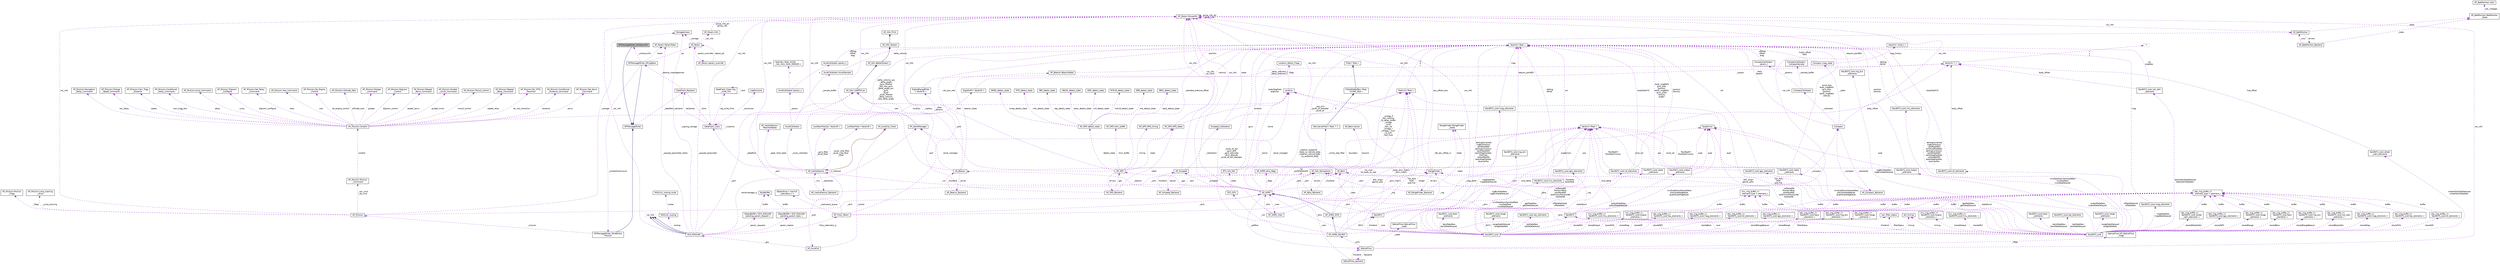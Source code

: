 digraph "DFMessageWriter_WriteSysInfo"
{
 // INTERACTIVE_SVG=YES
  edge [fontname="Helvetica",fontsize="10",labelfontname="Helvetica",labelfontsize="10"];
  node [fontname="Helvetica",fontsize="10",shape=record];
  Node1 [label="DFMessageWriter_WriteSysInfo",height=0.2,width=0.4,color="black", fillcolor="grey75", style="filled", fontcolor="black"];
  Node2 -> Node1 [dir="back",color="midnightblue",fontsize="10",style="solid",fontname="Helvetica"];
  Node2 [label="DFMessageWriter",height=0.2,width=0.4,color="black", fillcolor="white", style="filled",URL="$classDFMessageWriter.html"];
  Node3 -> Node2 [dir="back",color="darkorchid3",fontsize="10",style="dashed",label=" _dataflash_backend" ,fontname="Helvetica"];
  Node3 [label="DataFlash_Backend",height=0.2,width=0.4,color="black", fillcolor="white", style="filled",URL="$classDataFlash__Backend.html"];
  Node4 -> Node3 [dir="back",color="darkorchid3",fontsize="10",style="dashed",label=" _front" ,fontname="Helvetica"];
  Node4 [label="DataFlash_Class",height=0.2,width=0.4,color="black", fillcolor="white", style="filled",URL="$classDataFlash__Class.html"];
  Node5 -> Node4 [dir="back",color="darkorchid3",fontsize="10",style="dashed",label=" log_write_fmts" ,fontname="Helvetica"];
  Node5 [label="DataFlash_Class::log\l_write_fmt",height=0.2,width=0.4,color="black", fillcolor="white", style="filled",URL="$structDataFlash__Class_1_1log__write__fmt.html"];
  Node5 -> Node5 [dir="back",color="darkorchid3",fontsize="10",style="dashed",label=" next" ,fontname="Helvetica"];
  Node6 -> Node4 [dir="back",color="darkorchid3",fontsize="10",style="dashed",label=" _structures" ,fontname="Helvetica"];
  Node6 [label="LogStructure",height=0.2,width=0.4,color="black", fillcolor="white", style="filled",URL="$structLogStructure.html"];
  Node4 -> Node4 [dir="back",color="darkorchid3",fontsize="10",style="dashed",label=" _instance" ,fontname="Helvetica"];
  Node3 -> Node4 [dir="back",color="darkorchid3",fontsize="10",style="dashed",label=" backends" ,fontname="Helvetica"];
  Node7 -> Node4 [dir="back",color="darkorchid3",fontsize="10",style="dashed",label=" var_info" ,fontname="Helvetica"];
  Node7 [label="AP_Param::GroupInfo",height=0.2,width=0.4,color="black", fillcolor="white", style="filled",URL="$structAP__Param_1_1GroupInfo.html"];
  Node7 -> Node7 [dir="back",color="darkorchid3",fontsize="10",style="dashed",label=" group_info_ptr\ngroup_info" ,fontname="Helvetica"];
  Node8 -> Node3 [dir="back",color="darkorchid3",fontsize="10",style="dashed",label=" _startup_messagewriter" ,fontname="Helvetica"];
  Node8 [label="DFMessageWriter_DFLogStart",height=0.2,width=0.4,color="black", fillcolor="white", style="filled",URL="$classDFMessageWriter__DFLogStart.html"];
  Node2 -> Node8 [dir="back",color="midnightblue",fontsize="10",style="solid",fontname="Helvetica"];
  Node9 -> Node8 [dir="back",color="darkorchid3",fontsize="10",style="dashed",label=" _writeentiremission" ,fontname="Helvetica"];
  Node9 [label="DFMessageWriter_WriteEntire\lMission",height=0.2,width=0.4,color="black", fillcolor="white", style="filled",URL="$classDFMessageWriter__WriteEntireMission.html"];
  Node2 -> Node9 [dir="back",color="midnightblue",fontsize="10",style="solid",fontname="Helvetica"];
  Node10 -> Node9 [dir="back",color="darkorchid3",fontsize="10",style="dashed",label=" _mission" ,fontname="Helvetica"];
  Node10 [label="AP_Mission",height=0.2,width=0.4,color="black", fillcolor="white", style="filled",URL="$classAP__Mission.html",tooltip="Object managing Mission. "];
  Node11 -> Node10 [dir="back",color="darkorchid3",fontsize="10",style="dashed",label=" _storage" ,fontname="Helvetica"];
  Node11 [label="StorageAccess",height=0.2,width=0.4,color="black", fillcolor="white", style="filled",URL="$classStorageAccess.html"];
  Node12 -> Node10 [dir="back",color="darkorchid3",fontsize="10",style="dashed",label=" _nav_cmd\n_do_cmd" ,fontname="Helvetica"];
  Node12 [label="AP_Mission::Mission\l_Command",height=0.2,width=0.4,color="black", fillcolor="white", style="filled",URL="$structAP__Mission_1_1Mission__Command.html"];
  Node13 -> Node12 [dir="back",color="darkorchid3",fontsize="10",style="dashed",label=" content" ,fontname="Helvetica"];
  Node13 [label="AP_Mission::Content",height=0.2,width=0.4,color="black", fillcolor="white", style="filled",URL="$unionAP__Mission_1_1Content.html"];
  Node14 -> Node13 [dir="back",color="darkorchid3",fontsize="10",style="dashed",label=" guided_limits" ,fontname="Helvetica"];
  Node14 [label="AP_Mission::Guided\l_Limits_Command",height=0.2,width=0.4,color="black", fillcolor="white", style="filled",URL="$structAP__Mission_1_1Guided__Limits__Command.html"];
  Node15 -> Node13 [dir="back",color="darkorchid3",fontsize="10",style="dashed",label=" mount_control" ,fontname="Helvetica"];
  Node15 [label="AP_Mission::Mount_Control",height=0.2,width=0.4,color="black", fillcolor="white", style="filled",URL="$structAP__Mission_1_1Mount__Control.html"];
  Node16 -> Node13 [dir="back",color="darkorchid3",fontsize="10",style="dashed",label=" repeat_relay" ,fontname="Helvetica"];
  Node16 [label="AP_Mission::Repeat\l_Relay_Command",height=0.2,width=0.4,color="black", fillcolor="white", style="filled",URL="$structAP__Mission_1_1Repeat__Relay__Command.html"];
  Node17 -> Node13 [dir="back",color="darkorchid3",fontsize="10",style="dashed",label=" do_vtol_transition" ,fontname="Helvetica"];
  Node17 [label="AP_Mission::Do_VTOL\l_Transition",height=0.2,width=0.4,color="black", fillcolor="white", style="filled",URL="$structAP__Mission_1_1Do__VTOL__Transition.html"];
  Node18 -> Node13 [dir="back",color="darkorchid3",fontsize="10",style="dashed",label=" distance" ,fontname="Helvetica"];
  Node18 [label="AP_Mission::Conditional\l_Distance_Command",height=0.2,width=0.4,color="black", fillcolor="white", style="filled",URL="$structAP__Mission_1_1Conditional__Distance__Command.html"];
  Node19 -> Node13 [dir="back",color="darkorchid3",fontsize="10",style="dashed",label=" servo" ,fontname="Helvetica"];
  Node19 [label="AP_Mission::Set_Servo\l_Command",height=0.2,width=0.4,color="black", fillcolor="white", style="filled",URL="$structAP__Mission_1_1Set__Servo__Command.html"];
  Node20 -> Node13 [dir="back",color="darkorchid3",fontsize="10",style="dashed",label=" nav_delay" ,fontname="Helvetica"];
  Node20 [label="AP_Mission::Navigation\l_Delay_Command",height=0.2,width=0.4,color="black", fillcolor="white", style="filled",URL="$structAP__Mission_1_1Navigation__Delay__Command.html"];
  Node21 -> Node13 [dir="back",color="darkorchid3",fontsize="10",style="dashed",label=" speed" ,fontname="Helvetica"];
  Node21 [label="AP_Mission::Change\l_Speed_Command",height=0.2,width=0.4,color="black", fillcolor="white", style="filled",URL="$structAP__Mission_1_1Change__Speed__Command.html"];
  Node22 -> Node13 [dir="back",color="darkorchid3",fontsize="10",style="dashed",label=" cam_trigg_dist" ,fontname="Helvetica"];
  Node22 [label="AP_Mission::Cam_Trigg\l_Distance",height=0.2,width=0.4,color="black", fillcolor="white", style="filled",URL="$structAP__Mission_1_1Cam__Trigg__Distance.html"];
  Node23 -> Node13 [dir="back",color="darkorchid3",fontsize="10",style="dashed",label=" delay" ,fontname="Helvetica"];
  Node23 [label="AP_Mission::Conditional\l_Delay_Command",height=0.2,width=0.4,color="black", fillcolor="white", style="filled",URL="$structAP__Mission_1_1Conditional__Delay__Command.html"];
  Node24 -> Node13 [dir="back",color="darkorchid3",fontsize="10",style="dashed",label=" jump" ,fontname="Helvetica"];
  Node24 [label="AP_Mission::Jump_Command",height=0.2,width=0.4,color="black", fillcolor="white", style="filled",URL="$structAP__Mission_1_1Jump__Command.html"];
  Node25 -> Node13 [dir="back",color="darkorchid3",fontsize="10",style="dashed",label=" location" ,fontname="Helvetica"];
  Node25 [label="Location",height=0.2,width=0.4,color="black", fillcolor="white", style="filled",URL="$structLocation.html"];
  Node26 -> Node25 [dir="back",color="darkorchid3",fontsize="10",style="dashed",label=" flags" ,fontname="Helvetica"];
  Node26 [label="Location_Option_Flags",height=0.2,width=0.4,color="black", fillcolor="white", style="filled",URL="$structLocation__Option__Flags.html"];
  Node27 -> Node13 [dir="back",color="darkorchid3",fontsize="10",style="dashed",label=" digicam_configure" ,fontname="Helvetica"];
  Node27 [label="AP_Mission::Digicam\l_Configure",height=0.2,width=0.4,color="black", fillcolor="white", style="filled",URL="$structAP__Mission_1_1Digicam__Configure.html"];
  Node28 -> Node13 [dir="back",color="darkorchid3",fontsize="10",style="dashed",label=" relay" ,fontname="Helvetica"];
  Node28 [label="AP_Mission::Set_Relay\l_Command",height=0.2,width=0.4,color="black", fillcolor="white", style="filled",URL="$structAP__Mission_1_1Set__Relay__Command.html"];
  Node29 -> Node13 [dir="back",color="darkorchid3",fontsize="10",style="dashed",label=" yaw" ,fontname="Helvetica"];
  Node29 [label="AP_Mission::Yaw_Command",height=0.2,width=0.4,color="black", fillcolor="white", style="filled",URL="$structAP__Mission_1_1Yaw__Command.html"];
  Node30 -> Node13 [dir="back",color="darkorchid3",fontsize="10",style="dashed",label=" do_engine_control" ,fontname="Helvetica"];
  Node30 [label="AP_Mission::Do_Engine\l_Control",height=0.2,width=0.4,color="black", fillcolor="white", style="filled",URL="$structAP__Mission_1_1Do__Engine__Control.html"];
  Node31 -> Node13 [dir="back",color="darkorchid3",fontsize="10",style="dashed",label=" altitude_wait" ,fontname="Helvetica"];
  Node31 [label="AP_Mission::Altitude_Wait",height=0.2,width=0.4,color="black", fillcolor="white", style="filled",URL="$structAP__Mission_1_1Altitude__Wait.html"];
  Node32 -> Node13 [dir="back",color="darkorchid3",fontsize="10",style="dashed",label=" gripper" ,fontname="Helvetica"];
  Node32 [label="AP_Mission::Gripper\l_Command",height=0.2,width=0.4,color="black", fillcolor="white", style="filled",URL="$structAP__Mission_1_1Gripper__Command.html"];
  Node33 -> Node13 [dir="back",color="darkorchid3",fontsize="10",style="dashed",label=" digicam_control" ,fontname="Helvetica"];
  Node33 [label="AP_Mission::Digicam\l_Control",height=0.2,width=0.4,color="black", fillcolor="white", style="filled",URL="$structAP__Mission_1_1Digicam__Control.html"];
  Node34 -> Node13 [dir="back",color="darkorchid3",fontsize="10",style="dashed",label=" repeat_servo" ,fontname="Helvetica"];
  Node34 [label="AP_Mission::Repeat\l_Servo_Command",height=0.2,width=0.4,color="black", fillcolor="white", style="filled",URL="$structAP__Mission_1_1Repeat__Servo__Command.html"];
  Node7 -> Node10 [dir="back",color="darkorchid3",fontsize="10",style="dashed",label=" var_info" ,fontname="Helvetica"];
  Node35 -> Node10 [dir="back",color="darkorchid3",fontsize="10",style="dashed",label=" _flags" ,fontname="Helvetica"];
  Node35 [label="AP_Mission::Mission\l_Flags",height=0.2,width=0.4,color="black", fillcolor="white", style="filled",URL="$structAP__Mission_1_1Mission__Flags.html"];
  Node36 -> Node10 [dir="back",color="darkorchid3",fontsize="10",style="dashed",label=" _ahrs" ,fontname="Helvetica"];
  Node36 [label="AP_AHRS",height=0.2,width=0.4,color="black", fillcolor="white", style="filled",URL="$classAP__AHRS.html"];
  Node37 -> Node36 [dir="back",color="darkorchid3",fontsize="10",style="dashed",label=" _rotation_autopilot\l_body_to_vehicle_body\n_rotation_vehicle_body\l_to_autopilot_body" ,fontname="Helvetica"];
  Node37 [label="Matrix3\< float \>",height=0.2,width=0.4,color="black", fillcolor="white", style="filled",URL="$classMatrix3.html"];
  Node38 -> Node37 [dir="back",color="darkorchid3",fontsize="10",style="dashed",label=" a\nb\nc" ,fontname="Helvetica"];
  Node38 [label="Vector3\< float \>",height=0.2,width=0.4,color="black", fillcolor="white", style="filled",URL="$classVector3.html"];
  Node39 -> Node36 [dir="back",color="darkorchid3",fontsize="10",style="dashed",label=" _flags" ,fontname="Helvetica"];
  Node39 [label="AP_AHRS::ahrs_flags",height=0.2,width=0.4,color="black", fillcolor="white", style="filled",URL="$structAP__AHRS_1_1ahrs__flags.html"];
  Node40 -> Node36 [dir="back",color="darkorchid3",fontsize="10",style="dashed",label=" _baro" ,fontname="Helvetica"];
  Node40 [label="AP_Baro",height=0.2,width=0.4,color="black", fillcolor="white", style="filled",URL="$classAP__Baro.html"];
  Node41 -> Node40 [dir="back",color="darkorchid3",fontsize="10",style="dashed",label=" sensors" ,fontname="Helvetica"];
  Node41 [label="AP_Baro::sensor",height=0.2,width=0.4,color="black", fillcolor="white", style="filled",URL="$structAP__Baro_1_1sensor.html"];
  Node42 -> Node40 [dir="back",color="darkorchid3",fontsize="10",style="dashed",label=" _climb_rate_filter" ,fontname="Helvetica"];
  Node42 [label="DerivativeFilter\< float, 7 \>",height=0.2,width=0.4,color="black", fillcolor="white", style="filled",URL="$classDerivativeFilter.html"];
  Node43 -> Node42 [dir="back",color="midnightblue",fontsize="10",style="solid",fontname="Helvetica"];
  Node43 [label="FilterWithBuffer\< float,\l FILTER_SIZE \>",height=0.2,width=0.4,color="black", fillcolor="white", style="filled",URL="$classFilterWithBuffer.html"];
  Node44 -> Node43 [dir="back",color="midnightblue",fontsize="10",style="solid",fontname="Helvetica"];
  Node44 [label="Filter\< float \>",height=0.2,width=0.4,color="black", fillcolor="white", style="filled",URL="$classFilter.html"];
  Node7 -> Node40 [dir="back",color="darkorchid3",fontsize="10",style="dashed",label=" var_info" ,fontname="Helvetica"];
  Node45 -> Node40 [dir="back",color="darkorchid3",fontsize="10",style="dashed",label=" drivers" ,fontname="Helvetica"];
  Node45 [label="AP_Baro_Backend",height=0.2,width=0.4,color="black", fillcolor="white", style="filled",URL="$classAP__Baro__Backend.html"];
  Node40 -> Node45 [dir="back",color="darkorchid3",fontsize="10",style="dashed",label=" _frontend" ,fontname="Helvetica"];
  Node46 -> Node45 [dir="back",color="darkorchid3",fontsize="10",style="dashed",label=" _sem" ,fontname="Helvetica"];
  Node46 [label="AP_HAL::Semaphore",height=0.2,width=0.4,color="black", fillcolor="white", style="filled",URL="$classAP__HAL_1_1Semaphore.html"];
  Node47 -> Node36 [dir="back",color="darkorchid3",fontsize="10",style="dashed",label=" _optflow" ,fontname="Helvetica"];
  Node47 [label="OpticalFlow",height=0.2,width=0.4,color="black", fillcolor="white", style="filled",URL="$classOpticalFlow.html"];
  Node48 -> Node47 [dir="back",color="darkorchid3",fontsize="10",style="dashed",label=" _ahrs" ,fontname="Helvetica"];
  Node48 [label="AP_AHRS_NavEKF",height=0.2,width=0.4,color="black", fillcolor="white", style="filled",URL="$classAP__AHRS__NavEKF.html"];
  Node49 -> Node48 [dir="back",color="midnightblue",fontsize="10",style="solid",fontname="Helvetica"];
  Node49 [label="AP_AHRS_DCM",height=0.2,width=0.4,color="black", fillcolor="white", style="filled",URL="$classAP__AHRS__DCM.html"];
  Node36 -> Node49 [dir="back",color="midnightblue",fontsize="10",style="solid",fontname="Helvetica"];
  Node37 -> Node49 [dir="back",color="darkorchid3",fontsize="10",style="dashed",label=" _body_dcm_matrix\n_dcm_matrix" ,fontname="Helvetica"];
  Node38 -> Node49 [dir="back",color="darkorchid3",fontsize="10",style="dashed",label=" _omega_P\n_last_velocity\n_ra_delay_buffer\n_omega\n_wind\n_last_vel\n_omega_I\n_omega_I_sum\n_ra_sum\n_last_fuse\n..." ,fontname="Helvetica"];
  Node50 -> Node49 [dir="back",color="darkorchid3",fontsize="10",style="dashed",label=" _mag_earth" ,fontname="Helvetica"];
  Node50 [label="Vector2\< float \>",height=0.2,width=0.4,color="black", fillcolor="white", style="filled",URL="$structVector2.html"];
  Node37 -> Node48 [dir="back",color="darkorchid3",fontsize="10",style="dashed",label=" _dcm_matrix" ,fontname="Helvetica"];
  Node51 -> Node48 [dir="back",color="darkorchid3",fontsize="10",style="dashed",label=" EKF2" ,fontname="Helvetica"];
  Node51 [label="NavEKF2",height=0.2,width=0.4,color="black", fillcolor="white", style="filled",URL="$classNavEKF2.html"];
  Node40 -> Node51 [dir="back",color="darkorchid3",fontsize="10",style="dashed",label=" _baro" ,fontname="Helvetica"];
  Node7 -> Node51 [dir="back",color="darkorchid3",fontsize="10",style="dashed",label=" var_info" ,fontname="Helvetica"];
  Node50 -> Node51 [dir="back",color="darkorchid3",fontsize="10",style="dashed",label=" core_delta" ,fontname="Helvetica"];
  Node52 -> Node51 [dir="back",color="darkorchid3",fontsize="10",style="dashed",label=" _rng" ,fontname="Helvetica"];
  Node52 [label="RangeFinder",height=0.2,width=0.4,color="black", fillcolor="white", style="filled",URL="$classRangeFinder.html"];
  Node53 -> Node52 [dir="back",color="darkorchid3",fontsize="10",style="dashed",label=" serial_manager" ,fontname="Helvetica"];
  Node53 [label="AP_SerialManager",height=0.2,width=0.4,color="black", fillcolor="white", style="filled",URL="$classAP__SerialManager.html"];
  Node54 -> Node53 [dir="back",color="darkorchid3",fontsize="10",style="dashed",label=" uart" ,fontname="Helvetica"];
  Node54 [label="AP_HAL::UARTDriver",height=0.2,width=0.4,color="black", fillcolor="white", style="filled",URL="$classAP__HAL_1_1UARTDriver.html"];
  Node55 -> Node54 [dir="back",color="midnightblue",fontsize="10",style="solid",fontname="Helvetica"];
  Node55 [label="AP_HAL::BetterStream",height=0.2,width=0.4,color="black", fillcolor="white", style="filled",URL="$classAP__HAL_1_1BetterStream.html"];
  Node56 -> Node55 [dir="back",color="midnightblue",fontsize="10",style="solid",fontname="Helvetica"];
  Node56 [label="AP_HAL::Stream",height=0.2,width=0.4,color="black", fillcolor="white", style="filled",URL="$classAP__HAL_1_1Stream.html"];
  Node57 -> Node56 [dir="back",color="midnightblue",fontsize="10",style="solid",fontname="Helvetica"];
  Node57 [label="AP_HAL::Print",height=0.2,width=0.4,color="black", fillcolor="white", style="filled",URL="$classAP__HAL_1_1Print.html"];
  Node7 -> Node53 [dir="back",color="darkorchid3",fontsize="10",style="dashed",label=" var_info" ,fontname="Helvetica"];
  Node58 -> Node52 [dir="back",color="darkorchid3",fontsize="10",style="dashed",label=" state" ,fontname="Helvetica"];
  Node58 [label="RangeFinder::RangeFinder\l_State",height=0.2,width=0.4,color="black", fillcolor="white", style="filled",URL="$structRangeFinder_1_1RangeFinder__State.html"];
  Node7 -> Node52 [dir="back",color="darkorchid3",fontsize="10",style="dashed",label=" var_info" ,fontname="Helvetica"];
  Node38 -> Node52 [dir="back",color="darkorchid3",fontsize="10",style="dashed",label=" pos_offset_zero" ,fontname="Helvetica"];
  Node59 -> Node52 [dir="back",color="darkorchid3",fontsize="10",style="dashed",label=" drivers" ,fontname="Helvetica"];
  Node59 [label="AP_RangeFinder_Backend",height=0.2,width=0.4,color="black", fillcolor="white", style="filled",URL="$classAP__RangeFinder__Backend.html"];
  Node58 -> Node59 [dir="back",color="darkorchid3",fontsize="10",style="dashed",label=" state" ,fontname="Helvetica"];
  Node46 -> Node59 [dir="back",color="darkorchid3",fontsize="10",style="dashed",label=" _sem" ,fontname="Helvetica"];
  Node52 -> Node59 [dir="back",color="darkorchid3",fontsize="10",style="dashed",label=" ranger" ,fontname="Helvetica"];
  Node36 -> Node51 [dir="back",color="darkorchid3",fontsize="10",style="dashed",label=" _ahrs" ,fontname="Helvetica"];
  Node60 -> Node51 [dir="back",color="darkorchid3",fontsize="10",style="dashed",label=" core" ,fontname="Helvetica"];
  Node60 [label="NavEKF2_core",height=0.2,width=0.4,color="black", fillcolor="white", style="filled",URL="$classNavEKF2__core.html"];
  Node61 -> Node60 [dir="back",color="darkorchid3",fontsize="10",style="dashed",label=" magDataNew\nmagDataDelayed" ,fontname="Helvetica"];
  Node61 [label="NavEKF2_core::mag_elements",height=0.2,width=0.4,color="black", fillcolor="white", style="filled",URL="$structNavEKF2__core_1_1mag__elements.html"];
  Node38 -> Node61 [dir="back",color="darkorchid3",fontsize="10",style="dashed",label=" mag" ,fontname="Helvetica"];
  Node37 -> Node60 [dir="back",color="darkorchid3",fontsize="10",style="dashed",label=" Tbn_flow\nDCM\nprevTnb" ,fontname="Helvetica"];
  Node51 -> Node60 [dir="back",color="darkorchid3",fontsize="10",style="dashed",label=" frontend" ,fontname="Helvetica"];
  Node62 -> Node60 [dir="back",color="darkorchid3",fontsize="10",style="dashed",label=" baroDataNew\nbaroDataDelayed" ,fontname="Helvetica"];
  Node62 [label="NavEKF2_core::baro\l_elements",height=0.2,width=0.4,color="black", fillcolor="white", style="filled",URL="$structNavEKF2__core_1_1baro__elements.html"];
  Node63 -> Node60 [dir="back",color="darkorchid3",fontsize="10",style="dashed",label=" storedIMU" ,fontname="Helvetica"];
  Node63 [label="imu_ring_buffer_t\<\l NavEKF2_core::imu_elements \>",height=0.2,width=0.4,color="black", fillcolor="white", style="filled",URL="$classimu__ring__buffer__t.html"];
  Node64 -> Node63 [dir="back",color="darkorchid3",fontsize="10",style="dashed",label=" buffer" ,fontname="Helvetica"];
  Node64 [label="imu_ring_buffer_t\<\l element_type \>::element_t",height=0.2,width=0.4,color="black", fillcolor="white", style="filled",URL="$structimu__ring__buffer__t_1_1element__t.html"];
  Node65 -> Node60 [dir="back",color="darkorchid3",fontsize="10",style="dashed",label=" rngBcnDataNew\nrngBcnDataDelayed" ,fontname="Helvetica"];
  Node65 [label="NavEKF2_core::rng_bcn\l_elements",height=0.2,width=0.4,color="black", fillcolor="white", style="filled",URL="$structNavEKF2__core_1_1rng__bcn__elements.html"];
  Node38 -> Node65 [dir="back",color="darkorchid3",fontsize="10",style="dashed",label=" beacon_posNED" ,fontname="Helvetica"];
  Node66 -> Node60 [dir="back",color="darkorchid3",fontsize="10",style="dashed",label=" ofDataDelayed\nofDataNew" ,fontname="Helvetica"];
  Node66 [label="NavEKF2_core::of_elements",height=0.2,width=0.4,color="black", fillcolor="white", style="filled",URL="$structNavEKF2__core_1_1of__elements.html"];
  Node38 -> Node66 [dir="back",color="darkorchid3",fontsize="10",style="dashed",label=" bodyRadXYZ" ,fontname="Helvetica"];
  Node67 -> Node66 [dir="back",color="darkorchid3",fontsize="10",style="dashed",label=" body_offset" ,fontname="Helvetica"];
  Node67 [label="Vector3\< T \>",height=0.2,width=0.4,color="black", fillcolor="white", style="filled",URL="$classVector3.html"];
  Node68 -> Node67 [dir="back",color="darkorchid3",fontsize="10",style="dashed",label=" x\ny\nz" ,fontname="Helvetica"];
  Node68 [label="T",height=0.2,width=0.4,color="grey75", fillcolor="white", style="filled"];
  Node50 -> Node66 [dir="back",color="darkorchid3",fontsize="10",style="dashed",label=" flowRadXY\nflowRadXYcomp" ,fontname="Helvetica"];
  Node69 -> Node60 [dir="back",color="darkorchid3",fontsize="10",style="dashed",label=" storedGPS" ,fontname="Helvetica"];
  Node69 [label="obs_ring_buffer_t\<\l NavEKF2_core::gps_elements \>",height=0.2,width=0.4,color="black", fillcolor="white", style="filled",URL="$classobs__ring__buffer__t.html"];
  Node70 -> Node69 [dir="back",color="darkorchid3",fontsize="10",style="dashed",label=" buffer" ,fontname="Helvetica"];
  Node70 [label="obs_ring_buffer_t\<\l element_type \>::element_t",height=0.2,width=0.4,color="black", fillcolor="white", style="filled",URL="$structobs__ring__buffer__t_1_1element__t.html"];
  Node71 -> Node60 [dir="back",color="darkorchid3",fontsize="10",style="dashed",label=" timing" ,fontname="Helvetica"];
  Node71 [label="ekf_timing",height=0.2,width=0.4,color="black", fillcolor="white", style="filled",URL="$structekf__timing.html"];
  Node72 -> Node60 [dir="back",color="darkorchid3",fontsize="10",style="dashed",label=" tasDataNew\ntasDataDelayed" ,fontname="Helvetica"];
  Node72 [label="NavEKF2_core::tas_elements",height=0.2,width=0.4,color="black", fillcolor="white", style="filled",URL="$structNavEKF2__core_1_1tas__elements.html"];
  Node73 -> Node60 [dir="back",color="darkorchid3",fontsize="10",style="dashed",label=" imuQuatDownSampleNew\nprevQuatMagReset\nquatAtLastMagReset" ,fontname="Helvetica"];
  Node73 [label="Quaternion",height=0.2,width=0.4,color="black", fillcolor="white", style="filled",URL="$classQuaternion.html"];
  Node74 -> Node60 [dir="back",color="darkorchid3",fontsize="10",style="dashed",label=" stateStruct" ,fontname="Helvetica"];
  Node74 [label="NavEKF2_core::state\l_elements",height=0.2,width=0.4,color="black", fillcolor="white", style="filled",URL="$structNavEKF2__core_1_1state__elements.html"];
  Node73 -> Node74 [dir="back",color="darkorchid3",fontsize="10",style="dashed",label=" quat" ,fontname="Helvetica"];
  Node38 -> Node74 [dir="back",color="darkorchid3",fontsize="10",style="dashed",label=" body_magfield\ngyro_bias\nposition\nearth_magfield\ngyro_scale\nvelocity\nangErr" ,fontname="Helvetica"];
  Node50 -> Node74 [dir="back",color="darkorchid3",fontsize="10",style="dashed",label=" wind_vel" ,fontname="Helvetica"];
  Node75 -> Node60 [dir="back",color="darkorchid3",fontsize="10",style="dashed",label=" storedOF" ,fontname="Helvetica"];
  Node75 [label="obs_ring_buffer_t\<\l NavEKF2_core::of_elements \>",height=0.2,width=0.4,color="black", fillcolor="white", style="filled",URL="$classobs__ring__buffer__t.html"];
  Node70 -> Node75 [dir="back",color="darkorchid3",fontsize="10",style="dashed",label=" buffer" ,fontname="Helvetica"];
  Node76 -> Node60 [dir="back",color="darkorchid3",fontsize="10",style="dashed",label=" imuDataDownSampledNew\nimuDataNew\nimuDataDelayed" ,fontname="Helvetica"];
  Node76 [label="NavEKF2_core::imu_elements",height=0.2,width=0.4,color="black", fillcolor="white", style="filled",URL="$structNavEKF2__core_1_1imu__elements.html"];
  Node38 -> Node76 [dir="back",color="darkorchid3",fontsize="10",style="dashed",label=" delAng\ndelVel" ,fontname="Helvetica"];
  Node38 -> Node60 [dir="back",color="darkorchid3",fontsize="10",style="dashed",label=" delAngCorrected\nrngBcnPosSum\nvelOffsetNED\ndelAngCorrection\nearthRateNED\nearthMagFieldVar\ntiltErrVec\nvelDotNEDfilt\nbodyMagFieldVar\nreceiverPos\n..." ,fontname="Helvetica"];
  Node77 -> Node60 [dir="back",color="darkorchid3",fontsize="10",style="dashed",label=" filterStatus" ,fontname="Helvetica"];
  Node77 [label="nav_filter_status",height=0.2,width=0.4,color="black", fillcolor="white", style="filled",URL="$unionnav__filter__status.html"];
  Node78 -> Node60 [dir="back",color="darkorchid3",fontsize="10",style="dashed",label=" outputDataNew\noutputDataDelayed" ,fontname="Helvetica"];
  Node78 [label="NavEKF2_core::output\l_elements",height=0.2,width=0.4,color="black", fillcolor="white", style="filled",URL="$structNavEKF2__core_1_1output__elements.html"];
  Node73 -> Node78 [dir="back",color="darkorchid3",fontsize="10",style="dashed",label=" quat" ,fontname="Helvetica"];
  Node38 -> Node78 [dir="back",color="darkorchid3",fontsize="10",style="dashed",label=" position\nvelocity" ,fontname="Helvetica"];
  Node79 -> Node60 [dir="back",color="darkorchid3",fontsize="10",style="dashed",label=" gpsDataNew\ngpsDataDelayed" ,fontname="Helvetica"];
  Node79 [label="NavEKF2_core::gps_elements",height=0.2,width=0.4,color="black", fillcolor="white", style="filled",URL="$structNavEKF2__core_1_1gps__elements.html"];
  Node38 -> Node79 [dir="back",color="darkorchid3",fontsize="10",style="dashed",label=" vel" ,fontname="Helvetica"];
  Node50 -> Node79 [dir="back",color="darkorchid3",fontsize="10",style="dashed",label=" pos" ,fontname="Helvetica"];
  Node50 -> Node60 [dir="back",color="darkorchid3",fontsize="10",style="dashed",label=" velResetNE\nflowGyroBias\nposResetNE\nlastKnownPositionNE\nheldVelNE" ,fontname="Helvetica"];
  Node80 -> Node60 [dir="back",color="darkorchid3",fontsize="10",style="dashed",label=" storedBaro" ,fontname="Helvetica"];
  Node80 [label="obs_ring_buffer_t\<\l NavEKF2_core::baro\l_elements \>",height=0.2,width=0.4,color="black", fillcolor="white", style="filled",URL="$classobs__ring__buffer__t.html"];
  Node70 -> Node80 [dir="back",color="darkorchid3",fontsize="10",style="dashed",label=" buffer" ,fontname="Helvetica"];
  Node81 -> Node60 [dir="back",color="darkorchid3",fontsize="10",style="dashed",label=" storedRangeBeacon" ,fontname="Helvetica"];
  Node81 [label="obs_ring_buffer_t\<\l NavEKF2_core::rng_bcn\l_elements \>",height=0.2,width=0.4,color="black", fillcolor="white", style="filled",URL="$classobs__ring__buffer__t.html"];
  Node70 -> Node81 [dir="back",color="darkorchid3",fontsize="10",style="dashed",label=" buffer" ,fontname="Helvetica"];
  Node82 -> Node60 [dir="back",color="darkorchid3",fontsize="10",style="dashed",label=" storedRange" ,fontname="Helvetica"];
  Node82 [label="obs_ring_buffer_t\<\l NavEKF2_core::range\l_elements \>",height=0.2,width=0.4,color="black", fillcolor="white", style="filled",URL="$classobs__ring__buffer__t.html"];
  Node70 -> Node82 [dir="back",color="darkorchid3",fontsize="10",style="dashed",label=" buffer" ,fontname="Helvetica"];
  Node83 -> Node60 [dir="back",color="darkorchid3",fontsize="10",style="dashed",label=" storedTAS" ,fontname="Helvetica"];
  Node83 [label="obs_ring_buffer_t\<\l NavEKF2_core::tas_elements \>",height=0.2,width=0.4,color="black", fillcolor="white", style="filled",URL="$classobs__ring__buffer__t.html"];
  Node70 -> Node83 [dir="back",color="darkorchid3",fontsize="10",style="dashed",label=" buffer" ,fontname="Helvetica"];
  Node36 -> Node60 [dir="back",color="darkorchid3",fontsize="10",style="dashed",label=" _ahrs" ,fontname="Helvetica"];
  Node84 -> Node60 [dir="back",color="darkorchid3",fontsize="10",style="dashed",label=" storedMag" ,fontname="Helvetica"];
  Node84 [label="obs_ring_buffer_t\<\l NavEKF2_core::mag_elements \>",height=0.2,width=0.4,color="black", fillcolor="white", style="filled",URL="$classobs__ring__buffer__t.html"];
  Node70 -> Node84 [dir="back",color="darkorchid3",fontsize="10",style="dashed",label=" buffer" ,fontname="Helvetica"];
  Node85 -> Node60 [dir="back",color="darkorchid3",fontsize="10",style="dashed",label=" rangeDataDelayed\nrangeDataNew" ,fontname="Helvetica"];
  Node85 [label="NavEKF2_core::range\l_elements",height=0.2,width=0.4,color="black", fillcolor="white", style="filled",URL="$structNavEKF2__core_1_1range__elements.html"];
  Node25 -> Node60 [dir="back",color="darkorchid3",fontsize="10",style="dashed",label=" EKF_origin\ngpsloc_prev" ,fontname="Helvetica"];
  Node86 -> Node60 [dir="back",color="darkorchid3",fontsize="10",style="dashed",label=" storedOutput" ,fontname="Helvetica"];
  Node86 [label="imu_ring_buffer_t\<\l NavEKF2_core::output\l_elements \>",height=0.2,width=0.4,color="black", fillcolor="white", style="filled",URL="$classimu__ring__buffer__t.html"];
  Node64 -> Node86 [dir="back",color="darkorchid3",fontsize="10",style="dashed",label=" buffer" ,fontname="Helvetica"];
  Node87 -> Node48 [dir="back",color="darkorchid3",fontsize="10",style="dashed",label=" EKF3" ,fontname="Helvetica"];
  Node87 [label="NavEKF3",height=0.2,width=0.4,color="black", fillcolor="white", style="filled",URL="$classNavEKF3.html"];
  Node88 -> Node87 [dir="back",color="darkorchid3",fontsize="10",style="dashed",label=" core" ,fontname="Helvetica"];
  Node88 [label="NavEKF3_core",height=0.2,width=0.4,color="black", fillcolor="white", style="filled",URL="$classNavEKF3__core.html"];
  Node89 -> Node88 [dir="back",color="darkorchid3",fontsize="10",style="dashed",label=" storedMag" ,fontname="Helvetica"];
  Node89 [label="obs_ring_buffer_t\<\l NavEKF3_core::mag_elements \>",height=0.2,width=0.4,color="black", fillcolor="white", style="filled",URL="$classobs__ring__buffer__t.html"];
  Node70 -> Node89 [dir="back",color="darkorchid3",fontsize="10",style="dashed",label=" buffer" ,fontname="Helvetica"];
  Node90 -> Node88 [dir="back",color="darkorchid3",fontsize="10",style="dashed",label=" outputDataNew\noutputDataDelayed" ,fontname="Helvetica"];
  Node90 [label="NavEKF3_core::output\l_elements",height=0.2,width=0.4,color="black", fillcolor="white", style="filled",URL="$structNavEKF3__core_1_1output__elements.html"];
  Node73 -> Node90 [dir="back",color="darkorchid3",fontsize="10",style="dashed",label=" quat" ,fontname="Helvetica"];
  Node38 -> Node90 [dir="back",color="darkorchid3",fontsize="10",style="dashed",label=" position\nvelocity" ,fontname="Helvetica"];
  Node91 -> Node88 [dir="back",color="darkorchid3",fontsize="10",style="dashed",label=" gpsDataNew\ngpsDataDelayed" ,fontname="Helvetica"];
  Node91 [label="NavEKF3_core::gps_elements",height=0.2,width=0.4,color="black", fillcolor="white", style="filled",URL="$structNavEKF3__core_1_1gps__elements.html"];
  Node38 -> Node91 [dir="back",color="darkorchid3",fontsize="10",style="dashed",label=" vel" ,fontname="Helvetica"];
  Node50 -> Node91 [dir="back",color="darkorchid3",fontsize="10",style="dashed",label=" pos" ,fontname="Helvetica"];
  Node37 -> Node88 [dir="back",color="darkorchid3",fontsize="10",style="dashed",label=" Tbn_flow\nDCM\nprevTnb" ,fontname="Helvetica"];
  Node87 -> Node88 [dir="back",color="darkorchid3",fontsize="10",style="dashed",label=" frontend" ,fontname="Helvetica"];
  Node92 -> Node88 [dir="back",color="darkorchid3",fontsize="10",style="dashed",label=" storedOF" ,fontname="Helvetica"];
  Node92 [label="obs_ring_buffer_t\<\l NavEKF3_core::of_elements \>",height=0.2,width=0.4,color="black", fillcolor="white", style="filled",URL="$classobs__ring__buffer__t.html"];
  Node70 -> Node92 [dir="back",color="darkorchid3",fontsize="10",style="dashed",label=" buffer" ,fontname="Helvetica"];
  Node71 -> Node88 [dir="back",color="darkorchid3",fontsize="10",style="dashed",label=" timing" ,fontname="Helvetica"];
  Node93 -> Node88 [dir="back",color="darkorchid3",fontsize="10",style="dashed",label=" wheelOdmDataDelayed\nwheelOdmDataNew" ,fontname="Helvetica"];
  Node93 [label="NavEKF3_core::wheel\l_odm_elements",height=0.2,width=0.4,color="black", fillcolor="white", style="filled",URL="$structNavEKF3__core_1_1wheel__odm__elements.html"];
  Node67 -> Node93 [dir="back",color="darkorchid3",fontsize="10",style="dashed",label=" hub_offset" ,fontname="Helvetica"];
  Node94 -> Node88 [dir="back",color="darkorchid3",fontsize="10",style="dashed",label=" bodyOdmDataDelayed\nbodyOdmDataNew" ,fontname="Helvetica"];
  Node94 [label="NavEKF3_core::vel_odm\l_elements",height=0.2,width=0.4,color="black", fillcolor="white", style="filled",URL="$structNavEKF3__core_1_1vel__odm__elements.html"];
  Node38 -> Node94 [dir="back",color="darkorchid3",fontsize="10",style="dashed",label=" vel\nangRate" ,fontname="Helvetica"];
  Node67 -> Node94 [dir="back",color="darkorchid3",fontsize="10",style="dashed",label=" body_offset" ,fontname="Helvetica"];
  Node73 -> Node88 [dir="back",color="darkorchid3",fontsize="10",style="dashed",label=" imuQuatDownSampleNew\nprevQuatMagReset\nquatAtLastMagReset" ,fontname="Helvetica"];
  Node95 -> Node88 [dir="back",color="darkorchid3",fontsize="10",style="dashed",label=" storedWheelOdm" ,fontname="Helvetica"];
  Node95 [label="obs_ring_buffer_t\<\l NavEKF3_core::wheel\l_odm_elements \>",height=0.2,width=0.4,color="black", fillcolor="white", style="filled",URL="$classobs__ring__buffer__t.html"];
  Node70 -> Node95 [dir="back",color="darkorchid3",fontsize="10",style="dashed",label=" buffer" ,fontname="Helvetica"];
  Node38 -> Node88 [dir="back",color="darkorchid3",fontsize="10",style="dashed",label=" delAngCorrected\nrngBcnPosSum\nvelOffsetNED\nbcnPosOffsetNED\ndelAngCorrection\nearthRateNED\nearthMagFieldVar\nvelDotNEDfilt\nbodyMagFieldVar\nreceiverPos\n..." ,fontname="Helvetica"];
  Node77 -> Node88 [dir="back",color="darkorchid3",fontsize="10",style="dashed",label=" filterStatus" ,fontname="Helvetica"];
  Node96 -> Node88 [dir="back",color="darkorchid3",fontsize="10",style="dashed",label=" magDataNew\nmagDataDelayed" ,fontname="Helvetica"];
  Node96 [label="NavEKF3_core::mag_elements",height=0.2,width=0.4,color="black", fillcolor="white", style="filled",URL="$structNavEKF3__core_1_1mag__elements.html"];
  Node38 -> Node96 [dir="back",color="darkorchid3",fontsize="10",style="dashed",label=" mag" ,fontname="Helvetica"];
  Node50 -> Node88 [dir="back",color="darkorchid3",fontsize="10",style="dashed",label=" velResetNE\nflowGyroBias\nposResetNE\nlastKnownPositionNE\nheldVelNE" ,fontname="Helvetica"];
  Node97 -> Node88 [dir="back",color="darkorchid3",fontsize="10",style="dashed",label=" storedGPS" ,fontname="Helvetica"];
  Node97 [label="obs_ring_buffer_t\<\l NavEKF3_core::gps_elements \>",height=0.2,width=0.4,color="black", fillcolor="white", style="filled",URL="$classobs__ring__buffer__t.html"];
  Node70 -> Node97 [dir="back",color="darkorchid3",fontsize="10",style="dashed",label=" buffer" ,fontname="Helvetica"];
  Node98 -> Node88 [dir="back",color="darkorchid3",fontsize="10",style="dashed",label=" stateStruct" ,fontname="Helvetica"];
  Node98 [label="NavEKF3_core::state\l_elements",height=0.2,width=0.4,color="black", fillcolor="white", style="filled",URL="$structNavEKF3__core_1_1state__elements.html"];
  Node73 -> Node98 [dir="back",color="darkorchid3",fontsize="10",style="dashed",label=" quat" ,fontname="Helvetica"];
  Node38 -> Node98 [dir="back",color="darkorchid3",fontsize="10",style="dashed",label=" accel_bias\nbody_magfield\ngyro_bias\nposition\nearth_magfield\nvelocity" ,fontname="Helvetica"];
  Node50 -> Node98 [dir="back",color="darkorchid3",fontsize="10",style="dashed",label=" wind_vel" ,fontname="Helvetica"];
  Node99 -> Node88 [dir="back",color="darkorchid3",fontsize="10",style="dashed",label=" storedRange" ,fontname="Helvetica"];
  Node99 [label="obs_ring_buffer_t\<\l NavEKF3_core::range\l_elements \>",height=0.2,width=0.4,color="black", fillcolor="white", style="filled",URL="$classobs__ring__buffer__t.html"];
  Node70 -> Node99 [dir="back",color="darkorchid3",fontsize="10",style="dashed",label=" buffer" ,fontname="Helvetica"];
  Node100 -> Node88 [dir="back",color="darkorchid3",fontsize="10",style="dashed",label=" rngBcnDataNew\nrngBcnDataDelayed" ,fontname="Helvetica"];
  Node100 [label="NavEKF3_core::rng_bcn\l_elements",height=0.2,width=0.4,color="black", fillcolor="white", style="filled",URL="$structNavEKF3__core_1_1rng__bcn__elements.html"];
  Node38 -> Node100 [dir="back",color="darkorchid3",fontsize="10",style="dashed",label=" beacon_posNED" ,fontname="Helvetica"];
  Node101 -> Node88 [dir="back",color="darkorchid3",fontsize="10",style="dashed",label=" baroDataNew\nbaroDataDelayed" ,fontname="Helvetica"];
  Node101 [label="NavEKF3_core::baro\l_elements",height=0.2,width=0.4,color="black", fillcolor="white", style="filled",URL="$structNavEKF3__core_1_1baro__elements.html"];
  Node36 -> Node88 [dir="back",color="darkorchid3",fontsize="10",style="dashed",label=" _ahrs" ,fontname="Helvetica"];
  Node102 -> Node88 [dir="back",color="darkorchid3",fontsize="10",style="dashed",label=" storedBaro" ,fontname="Helvetica"];
  Node102 [label="obs_ring_buffer_t\<\l NavEKF3_core::baro\l_elements \>",height=0.2,width=0.4,color="black", fillcolor="white", style="filled",URL="$classobs__ring__buffer__t.html"];
  Node70 -> Node102 [dir="back",color="darkorchid3",fontsize="10",style="dashed",label=" buffer" ,fontname="Helvetica"];
  Node25 -> Node88 [dir="back",color="darkorchid3",fontsize="10",style="dashed",label=" EKF_origin\ngpsloc_prev" ,fontname="Helvetica"];
  Node103 -> Node88 [dir="back",color="darkorchid3",fontsize="10",style="dashed",label=" tasDataNew\ntasDataDelayed" ,fontname="Helvetica"];
  Node103 [label="NavEKF3_core::tas_elements",height=0.2,width=0.4,color="black", fillcolor="white", style="filled",URL="$structNavEKF3__core_1_1tas__elements.html"];
  Node104 -> Node88 [dir="back",color="darkorchid3",fontsize="10",style="dashed",label=" storedIMU" ,fontname="Helvetica"];
  Node104 [label="imu_ring_buffer_t\<\l NavEKF3_core::imu_elements \>",height=0.2,width=0.4,color="black", fillcolor="white", style="filled",URL="$classimu__ring__buffer__t.html"];
  Node64 -> Node104 [dir="back",color="darkorchid3",fontsize="10",style="dashed",label=" buffer" ,fontname="Helvetica"];
  Node105 -> Node88 [dir="back",color="darkorchid3",fontsize="10",style="dashed",label=" storedRangeBeacon" ,fontname="Helvetica"];
  Node105 [label="obs_ring_buffer_t\<\l NavEKF3_core::rng_bcn\l_elements \>",height=0.2,width=0.4,color="black", fillcolor="white", style="filled",URL="$classobs__ring__buffer__t.html"];
  Node70 -> Node105 [dir="back",color="darkorchid3",fontsize="10",style="dashed",label=" buffer" ,fontname="Helvetica"];
  Node106 -> Node88 [dir="back",color="darkorchid3",fontsize="10",style="dashed",label=" storedBodyOdm" ,fontname="Helvetica"];
  Node106 [label="obs_ring_buffer_t\<\l NavEKF3_core::vel_odm\l_elements \>",height=0.2,width=0.4,color="black", fillcolor="white", style="filled",URL="$classobs__ring__buffer__t.html"];
  Node70 -> Node106 [dir="back",color="darkorchid3",fontsize="10",style="dashed",label=" buffer" ,fontname="Helvetica"];
  Node107 -> Node88 [dir="back",color="darkorchid3",fontsize="10",style="dashed",label=" ofDataDelayed\nofDataNew" ,fontname="Helvetica"];
  Node107 [label="NavEKF3_core::of_elements",height=0.2,width=0.4,color="black", fillcolor="white", style="filled",URL="$structNavEKF3__core_1_1of__elements.html"];
  Node38 -> Node107 [dir="back",color="darkorchid3",fontsize="10",style="dashed",label=" bodyRadXYZ" ,fontname="Helvetica"];
  Node67 -> Node107 [dir="back",color="darkorchid3",fontsize="10",style="dashed",label=" body_offset" ,fontname="Helvetica"];
  Node50 -> Node107 [dir="back",color="darkorchid3",fontsize="10",style="dashed",label=" flowRadXY\nflowRadXYcomp" ,fontname="Helvetica"];
  Node108 -> Node88 [dir="back",color="darkorchid3",fontsize="10",style="dashed",label=" rangeDataDelayed\nrangeDataNew" ,fontname="Helvetica"];
  Node108 [label="NavEKF3_core::range\l_elements",height=0.2,width=0.4,color="black", fillcolor="white", style="filled",URL="$structNavEKF3__core_1_1range__elements.html"];
  Node109 -> Node88 [dir="back",color="darkorchid3",fontsize="10",style="dashed",label=" imuDataDownSampledNew\nimuDataNew\nimuDataDelayed" ,fontname="Helvetica"];
  Node109 [label="NavEKF3_core::imu_elements",height=0.2,width=0.4,color="black", fillcolor="white", style="filled",URL="$structNavEKF3__core_1_1imu__elements.html"];
  Node38 -> Node109 [dir="back",color="darkorchid3",fontsize="10",style="dashed",label=" delAng\ndelVel" ,fontname="Helvetica"];
  Node110 -> Node88 [dir="back",color="darkorchid3",fontsize="10",style="dashed",label=" storedOutput" ,fontname="Helvetica"];
  Node110 [label="imu_ring_buffer_t\<\l NavEKF3_core::output\l_elements \>",height=0.2,width=0.4,color="black", fillcolor="white", style="filled",URL="$classimu__ring__buffer__t.html"];
  Node64 -> Node110 [dir="back",color="darkorchid3",fontsize="10",style="dashed",label=" buffer" ,fontname="Helvetica"];
  Node111 -> Node88 [dir="back",color="darkorchid3",fontsize="10",style="dashed",label=" storedTAS" ,fontname="Helvetica"];
  Node111 [label="obs_ring_buffer_t\<\l NavEKF3_core::tas_elements \>",height=0.2,width=0.4,color="black", fillcolor="white", style="filled",URL="$classobs__ring__buffer__t.html"];
  Node70 -> Node111 [dir="back",color="darkorchid3",fontsize="10",style="dashed",label=" buffer" ,fontname="Helvetica"];
  Node40 -> Node87 [dir="back",color="darkorchid3",fontsize="10",style="dashed",label=" _baro" ,fontname="Helvetica"];
  Node7 -> Node87 [dir="back",color="darkorchid3",fontsize="10",style="dashed",label=" var_info" ,fontname="Helvetica"];
  Node50 -> Node87 [dir="back",color="darkorchid3",fontsize="10",style="dashed",label=" core_delta" ,fontname="Helvetica"];
  Node52 -> Node87 [dir="back",color="darkorchid3",fontsize="10",style="dashed",label=" _rng" ,fontname="Helvetica"];
  Node36 -> Node87 [dir="back",color="darkorchid3",fontsize="10",style="dashed",label=" _ahrs" ,fontname="Helvetica"];
  Node112 -> Node48 [dir="back",color="darkorchid3",fontsize="10",style="dashed",label=" _sitl" ,fontname="Helvetica"];
  Node112 [label="SITL::SITL",height=0.2,width=0.4,color="black", fillcolor="white", style="filled",URL="$classSITL_1_1SITL.html"];
  Node7 -> Node112 [dir="back",color="darkorchid3",fontsize="10",style="dashed",label=" var_info\nvar_info2" ,fontname="Helvetica"];
  Node113 -> Node112 [dir="back",color="darkorchid3",fontsize="10",style="dashed",label=" state" ,fontname="Helvetica"];
  Node113 [label="SITL::sitl_fdm",height=0.2,width=0.4,color="black", fillcolor="white", style="filled",URL="$structSITL_1_1sitl__fdm.html"];
  Node73 -> Node113 [dir="back",color="darkorchid3",fontsize="10",style="dashed",label=" quaternion" ,fontname="Helvetica"];
  Node38 -> Node113 [dir="back",color="darkorchid3",fontsize="10",style="dashed",label=" bodyMagField\nangAccel" ,fontname="Helvetica"];
  Node25 -> Node113 [dir="back",color="darkorchid3",fontsize="10",style="dashed",label=" home" ,fontname="Helvetica"];
  Node38 -> Node48 [dir="back",color="darkorchid3",fontsize="10",style="dashed",label=" _accel_ef_ekf\n_gyro_drift\n_gyro_estimate\n_dcm_attitude\n_accel_ef_ekf_blended" ,fontname="Helvetica"];
  Node7 -> Node47 [dir="back",color="darkorchid3",fontsize="10",style="dashed",label=" var_info" ,fontname="Helvetica"];
  Node114 -> Node47 [dir="back",color="darkorchid3",fontsize="10",style="dashed",label=" _state" ,fontname="Helvetica"];
  Node114 [label="OpticalFlow::OpticalFlow\l_state",height=0.2,width=0.4,color="black", fillcolor="white", style="filled",URL="$structOpticalFlow_1_1OpticalFlow__state.html"];
  Node50 -> Node114 [dir="back",color="darkorchid3",fontsize="10",style="dashed",label=" flowRate\nbodyRate" ,fontname="Helvetica"];
  Node115 -> Node47 [dir="back",color="darkorchid3",fontsize="10",style="dashed",label=" backend" ,fontname="Helvetica"];
  Node115 [label="OpticalFlow_backend",height=0.2,width=0.4,color="black", fillcolor="white", style="filled",URL="$classOpticalFlow__backend.html"];
  Node47 -> Node115 [dir="back",color="darkorchid3",fontsize="10",style="dashed",label=" frontend" ,fontname="Helvetica"];
  Node46 -> Node115 [dir="back",color="darkorchid3",fontsize="10",style="dashed",label=" _sem" ,fontname="Helvetica"];
  Node116 -> Node47 [dir="back",color="darkorchid3",fontsize="10",style="dashed",label=" _flags" ,fontname="Helvetica"];
  Node116 [label="OpticalFlow::AP_OpticalFlow\l_Flags",height=0.2,width=0.4,color="black", fillcolor="white", style="filled",URL="$structOpticalFlow_1_1AP__OpticalFlow__Flags.html"];
  Node7 -> Node36 [dir="back",color="darkorchid3",fontsize="10",style="dashed",label=" var_info" ,fontname="Helvetica"];
  Node117 -> Node36 [dir="back",color="darkorchid3",fontsize="10",style="dashed",label=" _view" ,fontname="Helvetica"];
  Node117 [label="AP_AHRS_View",height=0.2,width=0.4,color="black", fillcolor="white", style="filled",URL="$classAP__AHRS__View.html"];
  Node37 -> Node117 [dir="back",color="darkorchid3",fontsize="10",style="dashed",label=" rot_view\nrot_body_to_ned" ,fontname="Helvetica"];
  Node38 -> Node117 [dir="back",color="darkorchid3",fontsize="10",style="dashed",label=" gyro" ,fontname="Helvetica"];
  Node36 -> Node117 [dir="back",color="darkorchid3",fontsize="10",style="dashed",label=" ahrs" ,fontname="Helvetica"];
  Node38 -> Node36 [dir="back",color="darkorchid3",fontsize="10",style="dashed",label=" _last_trim\n_accel_ef_blended\n_accel_ef" ,fontname="Helvetica"];
  Node118 -> Node36 [dir="back",color="darkorchid3",fontsize="10",style="dashed",label=" _ins" ,fontname="Helvetica"];
  Node118 [label="AP_InertialSensor",height=0.2,width=0.4,color="black", fillcolor="white", style="filled",URL="$classAP__InertialSensor.html"];
  Node119 -> Node118 [dir="back",color="firebrick4",fontsize="10",style="solid",fontname="Helvetica"];
  Node119 [label="AP_AccelCal_Client",height=0.2,width=0.4,color="black", fillcolor="white", style="filled",URL="$classAP__AccelCal__Client.html"];
  Node120 -> Node118 [dir="back",color="darkorchid3",fontsize="10",style="dashed",label=" _peak_hold_state" ,fontname="Helvetica"];
  Node120 [label="AP_InertialSensor::\lPeakHoldState",height=0.2,width=0.4,color="black", fillcolor="white", style="filled",URL="$structAP__InertialSensor_1_1PeakHoldState.html"];
  Node121 -> Node118 [dir="back",color="darkorchid3",fontsize="10",style="dashed",label=" _accel_vibe_filter\n_accel_vibe_floor\l_filter" ,fontname="Helvetica"];
  Node121 [label="LowPassFilter\< Vector3f \>",height=0.2,width=0.4,color="black", fillcolor="white", style="filled",URL="$classLowPassFilter.html"];
  Node122 -> Node121 [dir="back",color="darkorchid3",fontsize="10",style="dashed",label=" _filter" ,fontname="Helvetica"];
  Node122 [label="DigitalLPF\< Vector3f \>",height=0.2,width=0.4,color="black", fillcolor="white", style="filled",URL="$classDigitalLPF.html"];
  Node67 -> Node122 [dir="back",color="darkorchid3",fontsize="10",style="dashed",label=" _output" ,fontname="Helvetica"];
  Node123 -> Node118 [dir="back",color="darkorchid3",fontsize="10",style="dashed",label=" _backends" ,fontname="Helvetica"];
  Node123 [label="AP_InertialSensor_Backend",height=0.2,width=0.4,color="black", fillcolor="white", style="filled",URL="$classAP__InertialSensor__Backend.html"];
  Node46 -> Node123 [dir="back",color="darkorchid3",fontsize="10",style="dashed",label=" _sem" ,fontname="Helvetica"];
  Node118 -> Node123 [dir="back",color="darkorchid3",fontsize="10",style="dashed",label=" _imu" ,fontname="Helvetica"];
  Node124 -> Node118 [dir="back",color="darkorchid3",fontsize="10",style="dashed",label=" _gyro_filter\n_accel_filter" ,fontname="Helvetica"];
  Node124 [label="LowPassFilter2p\< Vector3f \>",height=0.2,width=0.4,color="black", fillcolor="white", style="filled",URL="$classLowPassFilter2p.html"];
  Node125 -> Node124 [dir="back",color="darkorchid3",fontsize="10",style="dashed",label=" _filter\n_params" ,fontname="Helvetica"];
  Node125 [label="DigitalBiquadFilter\l\< Vector3f \>",height=0.2,width=0.4,color="black", fillcolor="white", style="filled",URL="$classDigitalBiquadFilter.html"];
  Node67 -> Node125 [dir="back",color="darkorchid3",fontsize="10",style="dashed",label=" _delay_element_1\n_delay_element_2" ,fontname="Helvetica"];
  Node126 -> Node118 [dir="back",color="darkorchid3",fontsize="10",style="dashed",label=" _accel_calibrator" ,fontname="Helvetica"];
  Node126 [label="AccelCalibrator",height=0.2,width=0.4,color="black", fillcolor="white", style="filled",URL="$classAccelCalibrator.html"];
  Node127 -> Node126 [dir="back",color="darkorchid3",fontsize="10",style="dashed",label=" _param" ,fontname="Helvetica"];
  Node127 [label="AccelCalibrator::param_u",height=0.2,width=0.4,color="black", fillcolor="white", style="filled",URL="$unionAccelCalibrator_1_1param__u.html"];
  Node128 -> Node127 [dir="back",color="darkorchid3",fontsize="10",style="dashed",label=" s" ,fontname="Helvetica"];
  Node128 [label="AccelCalibrator::param_t",height=0.2,width=0.4,color="black", fillcolor="white", style="filled",URL="$structAccelCalibrator_1_1param__t.html"];
  Node38 -> Node128 [dir="back",color="darkorchid3",fontsize="10",style="dashed",label=" offdiag\noffset\ndiag" ,fontname="Helvetica"];
  Node129 -> Node127 [dir="back",color="darkorchid3",fontsize="10",style="dashed",label=" a" ,fontname="Helvetica"];
  Node129 [label="VectorN\< float, ACCEL\l_CAL_MAX_NUM_PARAMS \>",height=0.2,width=0.4,color="black", fillcolor="white", style="filled",URL="$classVectorN.html"];
  Node130 -> Node126 [dir="back",color="darkorchid3",fontsize="10",style="dashed",label=" _sample_buffer" ,fontname="Helvetica"];
  Node130 [label="AccelCalibrator::AccelSample",height=0.2,width=0.4,color="black", fillcolor="white", style="filled",URL="$structAccelCalibrator_1_1AccelSample.html"];
  Node38 -> Node130 [dir="back",color="darkorchid3",fontsize="10",style="dashed",label=" delta_velocity" ,fontname="Helvetica"];
  Node4 -> Node118 [dir="back",color="darkorchid3",fontsize="10",style="dashed",label=" _dataflash" ,fontname="Helvetica"];
  Node7 -> Node118 [dir="back",color="darkorchid3",fontsize="10",style="dashed",label=" var_info" ,fontname="Helvetica"];
  Node118 -> Node118 [dir="back",color="darkorchid3",fontsize="10",style="dashed",label=" _s_instance" ,fontname="Helvetica"];
  Node38 -> Node118 [dir="back",color="darkorchid3",fontsize="10",style="dashed",label=" _delta_velocity_acc\n_delta_angle\n_gyro_filtered\n_last_raw_gyro\n_delta_angle_acc\n_gyro\n_accel\n_accel_filtered\n_delta_velocity\n_last_delta_angle\n..." ,fontname="Helvetica"];
  Node131 -> Node118 [dir="back",color="darkorchid3",fontsize="10",style="dashed",label=" _acal" ,fontname="Helvetica"];
  Node131 [label="AP_AccelCal",height=0.2,width=0.4,color="black", fillcolor="white", style="filled",URL="$classAP__AccelCal.html"];
  Node132 -> Node131 [dir="back",color="darkorchid3",fontsize="10",style="dashed",label=" _gcs" ,fontname="Helvetica"];
  Node132 [label="GCS_MAVLINK",height=0.2,width=0.4,color="black", fillcolor="white", style="filled",URL="$structGCS__MAVLINK.html",tooltip="MAVLink transport control class. "];
  Node133 -> Node132 [dir="back",color="midnightblue",fontsize="10",style="solid",fontname="Helvetica"];
  Node133 [label="var_info",height=0.2,width=0.4,color="grey75", fillcolor="white", style="filled"];
  Node133 -> Node132 [dir="back",color="midnightblue",fontsize="10",style="solid",fontname="Helvetica"];
  Node133 -> Node132 [dir="back",color="midnightblue",fontsize="10",style="solid",fontname="Helvetica"];
  Node11 -> Node132 [dir="back",color="darkorchid3",fontsize="10",style="dashed",label=" _signing_storage" ,fontname="Helvetica"];
  Node53 -> Node132 [dir="back",color="darkorchid3",fontsize="10",style="dashed",label=" serialmanager_p" ,fontname="Helvetica"];
  Node134 -> Node132 [dir="back",color="darkorchid3",fontsize="10",style="dashed",label=" param_replies" ,fontname="Helvetica"];
  Node134 [label="ObjectBuffer\< GCS_MAVLINK\l::pending_param_reply \>",height=0.2,width=0.4,color="black", fillcolor="white", style="filled",URL="$classObjectBuffer.html"];
  Node135 -> Node134 [dir="back",color="darkorchid3",fontsize="10",style="dashed",label=" buffer" ,fontname="Helvetica"];
  Node135 [label="ByteBuffer",height=0.2,width=0.4,color="black", fillcolor="white", style="filled",URL="$classByteBuffer.html"];
  Node136 -> Node132 [dir="back",color="darkorchid3",fontsize="10",style="dashed",label=" param_requests" ,fontname="Helvetica"];
  Node136 [label="ObjectBuffer\< GCS_MAVLINK\l::pending_param_request \>",height=0.2,width=0.4,color="black", fillcolor="white", style="filled",URL="$classObjectBuffer.html"];
  Node135 -> Node136 [dir="back",color="darkorchid3",fontsize="10",style="dashed",label=" buffer" ,fontname="Helvetica"];
  Node137 -> Node132 [dir="back",color="darkorchid3",fontsize="10",style="dashed",label=" _queued_parameter_token" ,fontname="Helvetica"];
  Node137 [label="AP_Param::ParamToken",height=0.2,width=0.4,color="black", fillcolor="white", style="filled",URL="$structAP__Param_1_1ParamToken.html"];
  Node138 -> Node132 [dir="back",color="darkorchid3",fontsize="10",style="dashed",label=" routing" ,fontname="Helvetica"];
  Node138 [label="MAVLink_routing",height=0.2,width=0.4,color="black", fillcolor="white", style="filled",URL="$classMAVLink__routing.html"];
  Node139 -> Node138 [dir="back",color="darkorchid3",fontsize="10",style="dashed",label=" routes" ,fontname="Helvetica"];
  Node139 [label="MAVLink_routing::route",height=0.2,width=0.4,color="black", fillcolor="white", style="filled",URL="$structMAVLink__routing_1_1route.html"];
  Node54 -> Node132 [dir="back",color="darkorchid3",fontsize="10",style="dashed",label=" _port" ,fontname="Helvetica"];
  Node140 -> Node132 [dir="back",color="darkorchid3",fontsize="10",style="dashed",label=" _queued_parameter" ,fontname="Helvetica"];
  Node140 [label="AP_Param",height=0.2,width=0.4,color="black", fillcolor="white", style="filled",URL="$classAP__Param.html"];
  Node11 -> Node140 [dir="back",color="darkorchid3",fontsize="10",style="dashed",label=" _storage" ,fontname="Helvetica"];
  Node141 -> Node140 [dir="back",color="darkorchid3",fontsize="10",style="dashed",label=" _var_info" ,fontname="Helvetica"];
  Node141 [label="AP_Param::Info",height=0.2,width=0.4,color="black", fillcolor="white", style="filled",URL="$structAP__Param_1_1Info.html"];
  Node7 -> Node141 [dir="back",color="darkorchid3",fontsize="10",style="dashed",label=" group_info_ptr\ngroup_info" ,fontname="Helvetica"];
  Node142 -> Node140 [dir="back",color="darkorchid3",fontsize="10",style="dashed",label=" param_overrides" ,fontname="Helvetica"];
  Node142 [label="AP_Param::param_override",height=0.2,width=0.4,color="black", fillcolor="white", style="filled",URL="$structAP__Param_1_1param__override.html"];
  Node140 -> Node142 [dir="back",color="darkorchid3",fontsize="10",style="dashed",label=" object_ptr" ,fontname="Helvetica"];
  Node7 -> Node132 [dir="back",color="darkorchid3",fontsize="10",style="dashed",label=" var_info" ,fontname="Helvetica"];
  Node143 -> Node132 [dir="back",color="darkorchid3",fontsize="10",style="dashed",label=" frsky_telemetry_p" ,fontname="Helvetica"];
  Node143 [label="AP_Frsky_Telem",height=0.2,width=0.4,color="black", fillcolor="white", style="filled",URL="$classAP__Frsky__Telem.html"];
  Node144 -> Node143 [dir="back",color="darkorchid3",fontsize="10",style="dashed",label=" _battery" ,fontname="Helvetica"];
  Node144 [label="AP_BattMonitor",height=0.2,width=0.4,color="black", fillcolor="white", style="filled",URL="$classAP__BattMonitor.html"];
  Node7 -> Node144 [dir="back",color="darkorchid3",fontsize="10",style="dashed",label=" var_info" ,fontname="Helvetica"];
  Node145 -> Node144 [dir="back",color="darkorchid3",fontsize="10",style="dashed",label=" state" ,fontname="Helvetica"];
  Node145 [label="AP_BattMonitor::BattMonitor\l_State",height=0.2,width=0.4,color="black", fillcolor="white", style="filled",URL="$structAP__BattMonitor_1_1BattMonitor__State.html"];
  Node146 -> Node145 [dir="back",color="darkorchid3",fontsize="10",style="dashed",label=" cell_voltages" ,fontname="Helvetica"];
  Node146 [label="AP_BattMonitor::cells",height=0.2,width=0.4,color="black", fillcolor="white", style="filled",URL="$structAP__BattMonitor_1_1cells.html"];
  Node147 -> Node144 [dir="back",color="darkorchid3",fontsize="10",style="dashed",label=" drivers" ,fontname="Helvetica"];
  Node147 [label="AP_BattMonitor_Backend",height=0.2,width=0.4,color="black", fillcolor="white", style="filled",URL="$classAP__BattMonitor__Backend.html"];
  Node144 -> Node147 [dir="back",color="darkorchid3",fontsize="10",style="dashed",label=" _mon" ,fontname="Helvetica"];
  Node145 -> Node147 [dir="back",color="darkorchid3",fontsize="10",style="dashed",label=" _state" ,fontname="Helvetica"];
  Node54 -> Node143 [dir="back",color="darkorchid3",fontsize="10",style="dashed",label=" _port" ,fontname="Helvetica"];
  Node52 -> Node143 [dir="back",color="darkorchid3",fontsize="10",style="dashed",label=" _rng" ,fontname="Helvetica"];
  Node36 -> Node143 [dir="back",color="darkorchid3",fontsize="10",style="dashed",label=" _ahrs" ,fontname="Helvetica"];
  Node148 -> Node143 [dir="back",color="darkorchid3",fontsize="10",style="dashed",label=" _statustext_queue" ,fontname="Helvetica"];
  Node148 [label="ObjectArray\< mavlink\l_statustext_t \>",height=0.2,width=0.4,color="black", fillcolor="white", style="filled",URL="$classObjectArray.html"];
  Node119 -> Node131 [dir="back",color="darkorchid3",fontsize="10",style="dashed",label=" _clients" ,fontname="Helvetica"];
  Node149 -> Node36 [dir="back",color="darkorchid3",fontsize="10",style="dashed",label=" _airspeed" ,fontname="Helvetica"];
  Node149 [label="AP_Airspeed",height=0.2,width=0.4,color="black", fillcolor="white", style="filled",URL="$classAP__Airspeed.html"];
  Node7 -> Node149 [dir="back",color="darkorchid3",fontsize="10",style="dashed",label=" var_info" ,fontname="Helvetica"];
  Node150 -> Node149 [dir="back",color="darkorchid3",fontsize="10",style="dashed",label=" sensor" ,fontname="Helvetica"];
  Node150 [label="AP_Airspeed_Backend",height=0.2,width=0.4,color="black", fillcolor="white", style="filled",URL="$classAP__Airspeed__Backend.html"];
  Node149 -> Node150 [dir="back",color="darkorchid3",fontsize="10",style="dashed",label=" frontend" ,fontname="Helvetica"];
  Node46 -> Node150 [dir="back",color="darkorchid3",fontsize="10",style="dashed",label=" sem" ,fontname="Helvetica"];
  Node151 -> Node149 [dir="back",color="darkorchid3",fontsize="10",style="dashed",label=" _calibration" ,fontname="Helvetica"];
  Node151 [label="Airspeed_Calibration",height=0.2,width=0.4,color="black", fillcolor="white", style="filled",URL="$classAirspeed__Calibration.html"];
  Node37 -> Node151 [dir="back",color="darkorchid3",fontsize="10",style="dashed",label=" P" ,fontname="Helvetica"];
  Node38 -> Node151 [dir="back",color="darkorchid3",fontsize="10",style="dashed",label=" state" ,fontname="Helvetica"];
  Node50 -> Node36 [dir="back",color="darkorchid3",fontsize="10",style="dashed",label=" _hp\n_lastGndVelADS\n_lp" ,fontname="Helvetica"];
  Node152 -> Node36 [dir="back",color="darkorchid3",fontsize="10",style="dashed",label=" _gps" ,fontname="Helvetica"];
  Node152 [label="AP_GPS",height=0.2,width=0.4,color="black", fillcolor="white", style="filled",URL="$classAP__GPS.html"];
  Node153 -> Node152 [dir="back",color="darkorchid3",fontsize="10",style="dashed",label=" detect_state" ,fontname="Helvetica"];
  Node153 [label="AP_GPS::detect_state",height=0.2,width=0.4,color="black", fillcolor="white", style="filled",URL="$structAP__GPS_1_1detect__state.html"];
  Node154 -> Node153 [dir="back",color="darkorchid3",fontsize="10",style="dashed",label=" sbp_detect_state" ,fontname="Helvetica"];
  Node154 [label="SBP_detect_state",height=0.2,width=0.4,color="black", fillcolor="white", style="filled",URL="$structSBP__detect__state.html"];
  Node155 -> Node153 [dir="back",color="darkorchid3",fontsize="10",style="dashed",label=" ublox_detect_state" ,fontname="Helvetica"];
  Node155 [label="UBLOX_detect_state",height=0.2,width=0.4,color="black", fillcolor="white", style="filled",URL="$structUBLOX__detect__state.html"];
  Node156 -> Node153 [dir="back",color="darkorchid3",fontsize="10",style="dashed",label=" sirf_detect_state" ,fontname="Helvetica"];
  Node156 [label="SIRF_detect_state",height=0.2,width=0.4,color="black", fillcolor="white", style="filled",URL="$structSIRF__detect__state.html"];
  Node157 -> Node153 [dir="back",color="darkorchid3",fontsize="10",style="dashed",label=" mtk19_detect_state" ,fontname="Helvetica"];
  Node157 [label="MTK19_detect_state",height=0.2,width=0.4,color="black", fillcolor="white", style="filled",URL="$structMTK19__detect__state.html"];
  Node158 -> Node153 [dir="back",color="darkorchid3",fontsize="10",style="dashed",label=" erb_detect_state" ,fontname="Helvetica"];
  Node158 [label="ERB_detect_state",height=0.2,width=0.4,color="black", fillcolor="white", style="filled",URL="$structERB__detect__state.html"];
  Node159 -> Node153 [dir="back",color="darkorchid3",fontsize="10",style="dashed",label=" sbp2_detect_state" ,fontname="Helvetica"];
  Node159 [label="SBP2_detect_state",height=0.2,width=0.4,color="black", fillcolor="white", style="filled",URL="$structSBP2__detect__state.html"];
  Node160 -> Node153 [dir="back",color="darkorchid3",fontsize="10",style="dashed",label=" nmea_detect_state" ,fontname="Helvetica"];
  Node160 [label="NMEA_detect_state",height=0.2,width=0.4,color="black", fillcolor="white", style="filled",URL="$structNMEA__detect__state.html"];
  Node161 -> Node153 [dir="back",color="darkorchid3",fontsize="10",style="dashed",label=" mtk_detect_state" ,fontname="Helvetica"];
  Node161 [label="MTK_detect_state",height=0.2,width=0.4,color="black", fillcolor="white", style="filled",URL="$structMTK__detect__state.html"];
  Node162 -> Node152 [dir="back",color="darkorchid3",fontsize="10",style="dashed",label=" timing" ,fontname="Helvetica"];
  Node162 [label="AP_GPS::GPS_timing",height=0.2,width=0.4,color="black", fillcolor="white", style="filled",URL="$structAP__GPS_1_1GPS__timing.html"];
  Node163 -> Node152 [dir="back",color="darkorchid3",fontsize="10",style="dashed",label=" drivers" ,fontname="Helvetica"];
  Node163 [label="AP_GPS_Backend",height=0.2,width=0.4,color="black", fillcolor="white", style="filled",URL="$classAP__GPS__Backend.html"];
  Node54 -> Node163 [dir="back",color="darkorchid3",fontsize="10",style="dashed",label=" port" ,fontname="Helvetica"];
  Node152 -> Node163 [dir="back",color="darkorchid3",fontsize="10",style="dashed",label=" gps" ,fontname="Helvetica"];
  Node164 -> Node163 [dir="back",color="darkorchid3",fontsize="10",style="dashed",label=" state" ,fontname="Helvetica"];
  Node164 [label="AP_GPS::GPS_State",height=0.2,width=0.4,color="black", fillcolor="white", style="filled",URL="$structAP__GPS_1_1GPS__State.html"];
  Node38 -> Node164 [dir="back",color="darkorchid3",fontsize="10",style="dashed",label=" velocity" ,fontname="Helvetica"];
  Node25 -> Node164 [dir="back",color="darkorchid3",fontsize="10",style="dashed",label=" location" ,fontname="Helvetica"];
  Node54 -> Node152 [dir="back",color="darkorchid3",fontsize="10",style="dashed",label=" _port" ,fontname="Helvetica"];
  Node7 -> Node152 [dir="back",color="darkorchid3",fontsize="10",style="dashed",label=" var_info" ,fontname="Helvetica"];
  Node38 -> Node152 [dir="back",color="darkorchid3",fontsize="10",style="dashed",label=" _blended_antenna_offset" ,fontname="Helvetica"];
  Node50 -> Node152 [dir="back",color="darkorchid3",fontsize="10",style="dashed",label=" _NE_pos_offset_m" ,fontname="Helvetica"];
  Node165 -> Node152 [dir="back",color="darkorchid3",fontsize="10",style="dashed",label=" rtcm_buffer" ,fontname="Helvetica"];
  Node165 [label="AP_GPS::rtcm_buffer",height=0.2,width=0.4,color="black", fillcolor="white", style="filled",URL="$structAP__GPS_1_1rtcm__buffer.html"];
  Node164 -> Node152 [dir="back",color="darkorchid3",fontsize="10",style="dashed",label=" state" ,fontname="Helvetica"];
  Node25 -> Node36 [dir="back",color="darkorchid3",fontsize="10",style="dashed",label=" _home" ,fontname="Helvetica"];
  Node166 -> Node36 [dir="back",color="darkorchid3",fontsize="10",style="dashed",label=" _beacon" ,fontname="Helvetica"];
  Node166 [label="AP_Beacon",height=0.2,width=0.4,color="black", fillcolor="white", style="filled",URL="$classAP__Beacon.html"];
  Node53 -> Node166 [dir="back",color="darkorchid3",fontsize="10",style="dashed",label=" serial_manager" ,fontname="Helvetica"];
  Node167 -> Node166 [dir="back",color="darkorchid3",fontsize="10",style="dashed",label=" _driver" ,fontname="Helvetica"];
  Node167 [label="AP_Beacon_Backend",height=0.2,width=0.4,color="black", fillcolor="white", style="filled",URL="$classAP__Beacon__Backend.html"];
  Node166 -> Node167 [dir="back",color="darkorchid3",fontsize="10",style="dashed",label=" _frontend" ,fontname="Helvetica"];
  Node7 -> Node166 [dir="back",color="darkorchid3",fontsize="10",style="dashed",label=" var_info" ,fontname="Helvetica"];
  Node38 -> Node166 [dir="back",color="darkorchid3",fontsize="10",style="dashed",label=" veh_pos_ned" ,fontname="Helvetica"];
  Node50 -> Node166 [dir="back",color="darkorchid3",fontsize="10",style="dashed",label=" boundary" ,fontname="Helvetica"];
  Node168 -> Node166 [dir="back",color="darkorchid3",fontsize="10",style="dashed",label=" beacon_state" ,fontname="Helvetica"];
  Node168 [label="AP_Beacon::BeaconState",height=0.2,width=0.4,color="black", fillcolor="white", style="filled",URL="$structAP__Beacon_1_1BeaconState.html"];
  Node38 -> Node168 [dir="back",color="darkorchid3",fontsize="10",style="dashed",label=" position" ,fontname="Helvetica"];
  Node169 -> Node36 [dir="back",color="darkorchid3",fontsize="10",style="dashed",label=" _compass" ,fontname="Helvetica"];
  Node169 [label="Compass",height=0.2,width=0.4,color="black", fillcolor="white", style="filled",URL="$classCompass.html"];
  Node7 -> Node169 [dir="back",color="darkorchid3",fontsize="10",style="dashed",label=" var_info" ,fontname="Helvetica"];
  Node38 -> Node169 [dir="back",color="darkorchid3",fontsize="10",style="dashed",label=" field\nBearth" ,fontname="Helvetica"];
  Node170 -> Node169 [dir="back",color="darkorchid3",fontsize="10",style="dashed",label=" _calibrator" ,fontname="Helvetica"];
  Node170 [label="CompassCalibrator",height=0.2,width=0.4,color="black", fillcolor="white", style="filled",URL="$classCompassCalibrator.html"];
  Node171 -> Node170 [dir="back",color="darkorchid3",fontsize="10",style="dashed",label=" _params" ,fontname="Helvetica"];
  Node171 [label="CompassCalibrator::\lparam_t",height=0.2,width=0.4,color="black", fillcolor="white", style="filled",URL="$classCompassCalibrator_1_1param__t.html"];
  Node38 -> Node171 [dir="back",color="darkorchid3",fontsize="10",style="dashed",label=" offdiag\noffset\ndiag" ,fontname="Helvetica"];
  Node172 -> Node170 [dir="back",color="darkorchid3",fontsize="10",style="dashed",label=" _sample_buffer" ,fontname="Helvetica"];
  Node172 [label="CompassCalibrator::\lCompassSample",height=0.2,width=0.4,color="black", fillcolor="white", style="filled",URL="$classCompassCalibrator_1_1CompassSample.html"];
  Node173 -> Node169 [dir="back",color="darkorchid3",fontsize="10",style="dashed",label=" _backends" ,fontname="Helvetica"];
  Node173 [label="AP_Compass_Backend",height=0.2,width=0.4,color="black", fillcolor="white", style="filled",URL="$classAP__Compass__Backend.html"];
  Node46 -> Node173 [dir="back",color="darkorchid3",fontsize="10",style="dashed",label=" _sem" ,fontname="Helvetica"];
  Node169 -> Node173 [dir="back",color="darkorchid3",fontsize="10",style="dashed",label=" _compass" ,fontname="Helvetica"];
  Node174 -> Node169 [dir="back",color="darkorchid3",fontsize="10",style="dashed",label=" _state" ,fontname="Helvetica"];
  Node174 [label="Compass::mag_state",height=0.2,width=0.4,color="black", fillcolor="white", style="filled",URL="$structCompass_1_1mag__state.html"];
  Node38 -> Node174 [dir="back",color="darkorchid3",fontsize="10",style="dashed",label=" motor_offset\nfield" ,fontname="Helvetica"];
  Node175 -> Node174 [dir="back",color="darkorchid3",fontsize="10",style="dashed",label=" mag_history" ,fontname="Helvetica"];
  Node175 [label="Vector3\< int16_t \>",height=0.2,width=0.4,color="black", fillcolor="white", style="filled",URL="$classVector3.html"];
  Node176 -> Node10 [dir="back",color="darkorchid3",fontsize="10",style="dashed",label=" _jump_tracking" ,fontname="Helvetica"];
  Node176 [label="AP_Mission::jump_tracking\l_struct",height=0.2,width=0.4,color="black", fillcolor="white", style="filled",URL="$structAP__Mission_1_1jump__tracking__struct.html"];
  Node1 -> Node8 [dir="back",color="darkorchid3",fontsize="10",style="dashed",label=" _writesysinfo" ,fontname="Helvetica"];
  Node137 -> Node8 [dir="back",color="darkorchid3",fontsize="10",style="dashed",label=" token" ,fontname="Helvetica"];
  Node140 -> Node8 [dir="back",color="darkorchid3",fontsize="10",style="dashed",label=" ap" ,fontname="Helvetica"];
}

